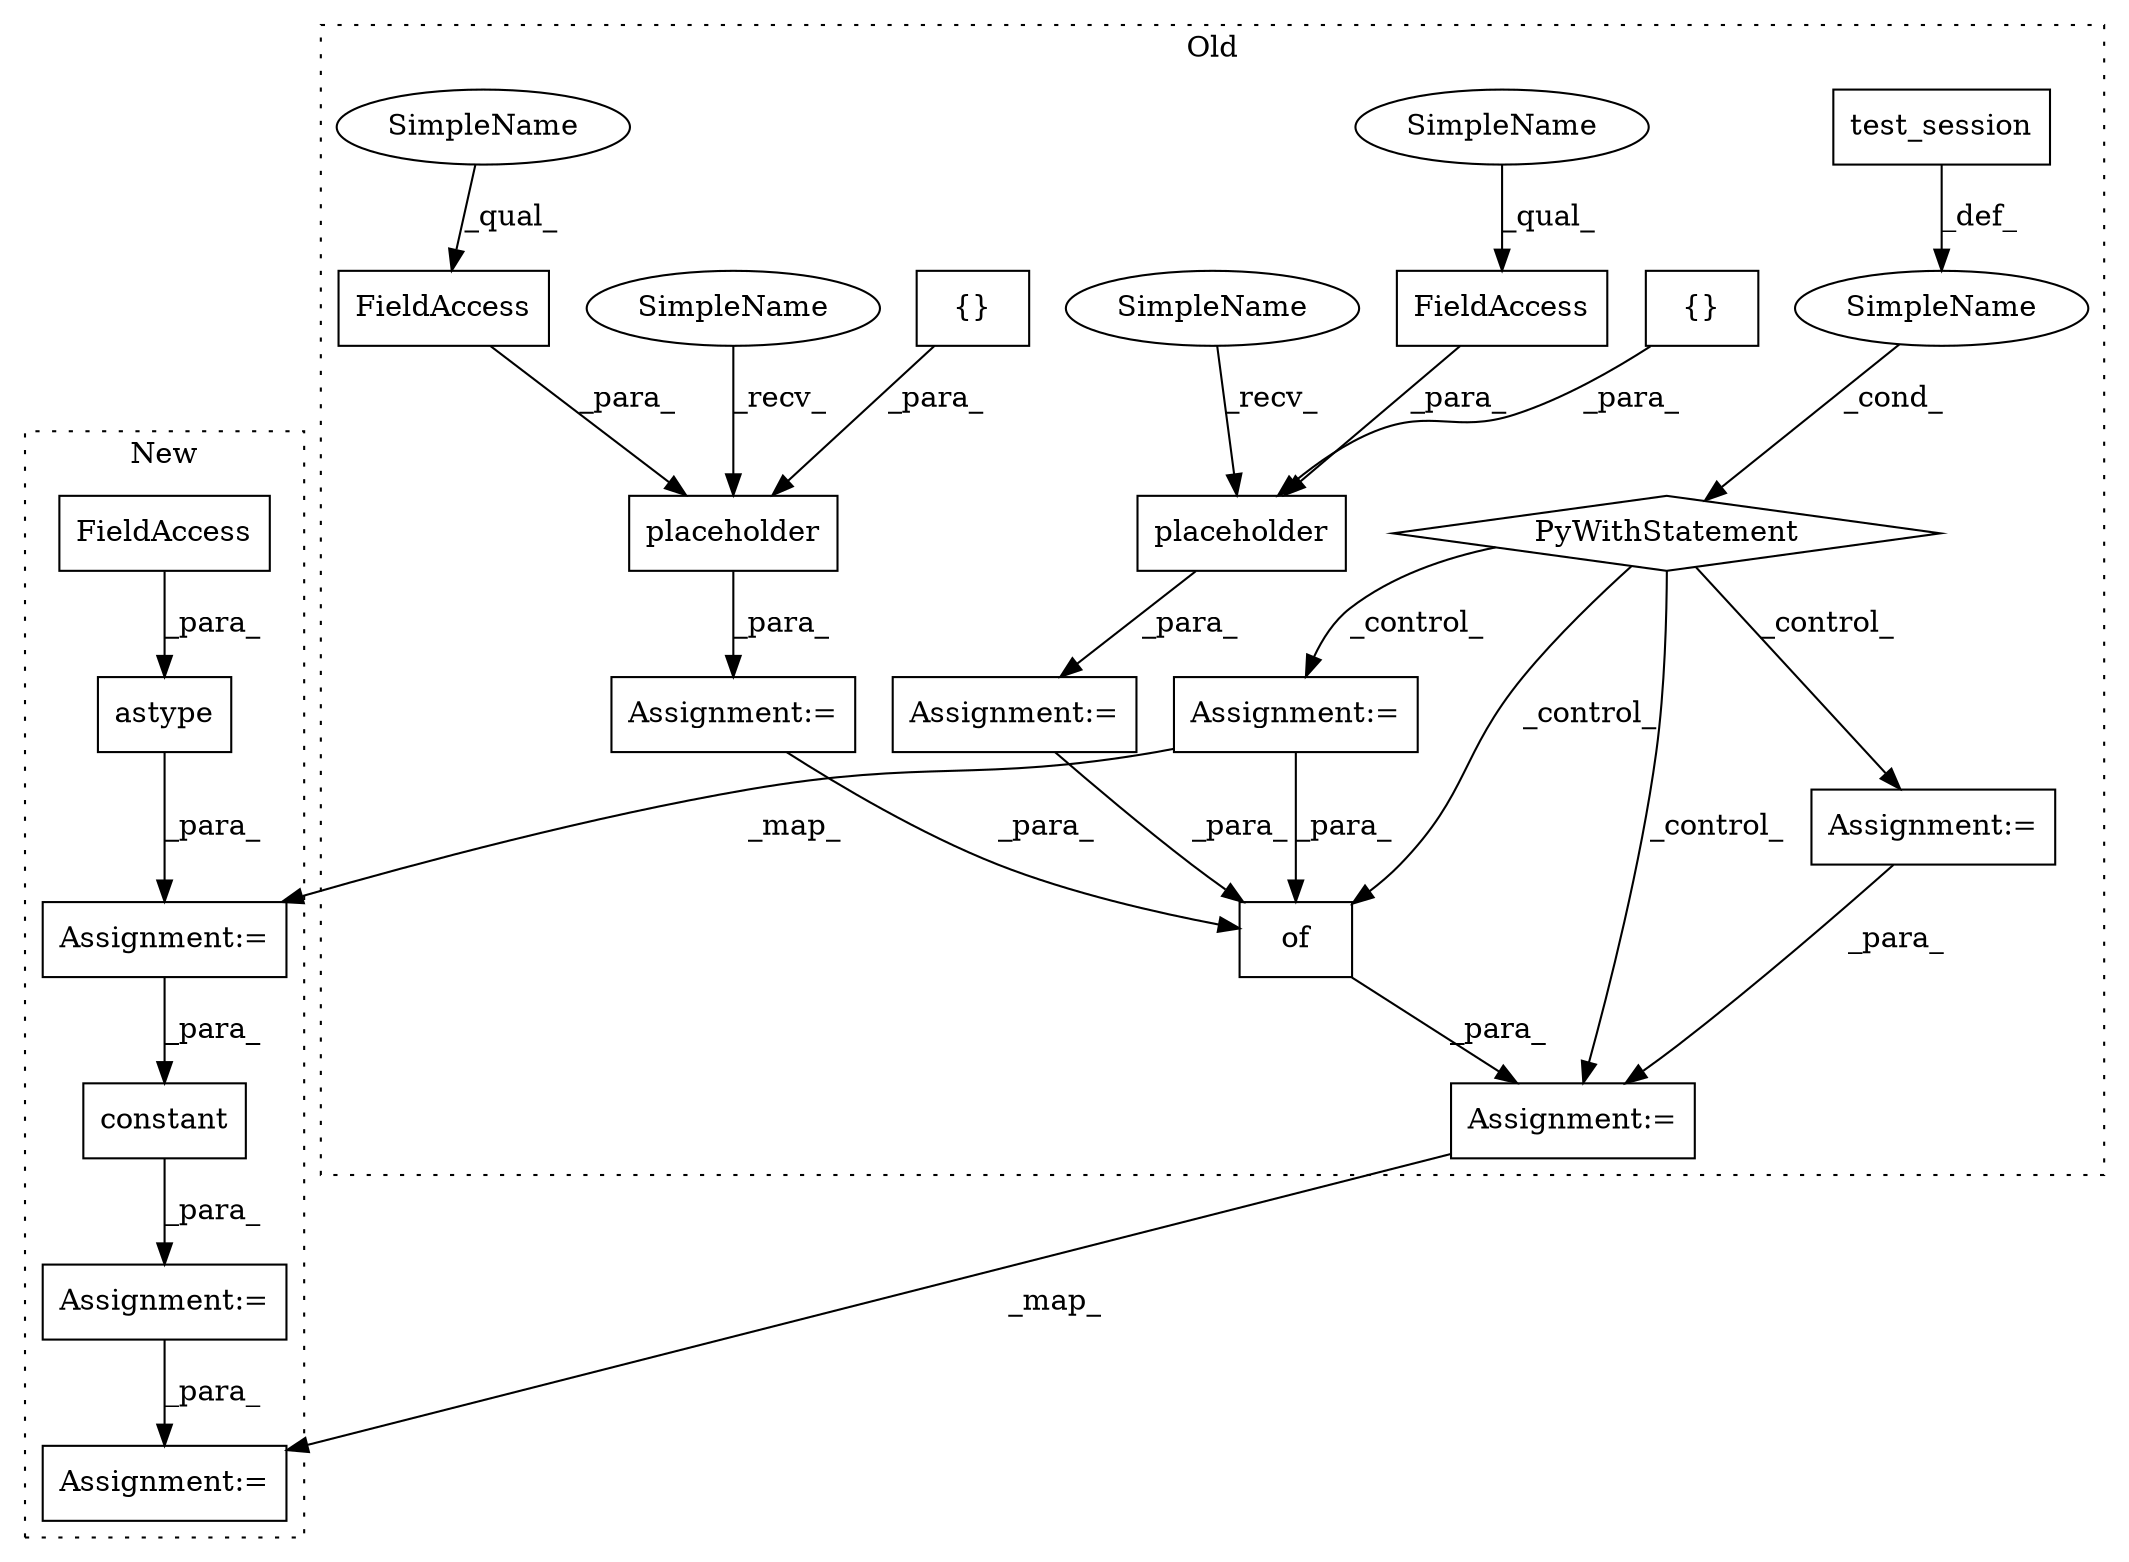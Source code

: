 digraph G {
subgraph cluster0 {
1 [label="PyWithStatement" a="104" s="28857,28886" l="10,2" shape="diamond"];
4 [label="Assignment:=" a="7" s="28900" l="4" shape="box"];
5 [label="SimpleName" a="42" s="" l="" shape="ellipse"];
8 [label="test_session" a="32" s="28872" l="14" shape="box"];
9 [label="of" a="32" s="29309,29341" l="3,1" shape="box"];
10 [label="{}" a="4" s="28800,28804" l="1,1" shape="box"];
11 [label="placeholder" a="32" s="28760,28805" l="12,1" shape="box"];
12 [label="FieldAccess" a="22" s="28772" l="18" shape="box"];
13 [label="Assignment:=" a="7" s="28748" l="1" shape="box"];
14 [label="FieldAccess" a="22" s="28704" l="18" shape="box"];
15 [label="{}" a="4" s="28732,28736" l="1,1" shape="box"];
16 [label="placeholder" a="32" s="28692,28737" l="12,1" shape="box"];
17 [label="Assignment:=" a="7" s="28680" l="1" shape="box"];
18 [label="Assignment:=" a="7" s="29287" l="2" shape="box"];
21 [label="Assignment:=" a="7" s="29068" l="1" shape="box"];
22 [label="SimpleName" a="42" s="28749" l="10" shape="ellipse"];
23 [label="SimpleName" a="42" s="28772" l="10" shape="ellipse"];
24 [label="SimpleName" a="42" s="28704" l="10" shape="ellipse"];
25 [label="SimpleName" a="42" s="28681" l="10" shape="ellipse"];
label = "Old";
style="dotted";
}
subgraph cluster1 {
2 [label="astype" a="32" s="27118,27138" l="7,1" shape="box"];
3 [label="FieldAccess" a="22" s="27125" l="13" shape="box"];
6 [label="Assignment:=" a="7" s="27463" l="1" shape="box"];
7 [label="constant" a="32" s="27475,27491" l="9,1" shape="box"];
19 [label="Assignment:=" a="7" s="27599" l="2" shape="box"];
20 [label="Assignment:=" a="7" s="27152" l="1" shape="box"];
label = "New";
style="dotted";
}
1 -> 4 [label="_control_"];
1 -> 18 [label="_control_"];
1 -> 9 [label="_control_"];
1 -> 21 [label="_control_"];
2 -> 20 [label="_para_"];
3 -> 2 [label="_para_"];
4 -> 18 [label="_para_"];
5 -> 1 [label="_cond_"];
6 -> 19 [label="_para_"];
7 -> 6 [label="_para_"];
8 -> 5 [label="_def_"];
9 -> 18 [label="_para_"];
10 -> 11 [label="_para_"];
11 -> 13 [label="_para_"];
12 -> 11 [label="_para_"];
13 -> 9 [label="_para_"];
14 -> 16 [label="_para_"];
15 -> 16 [label="_para_"];
16 -> 17 [label="_para_"];
17 -> 9 [label="_para_"];
18 -> 19 [label="_map_"];
20 -> 7 [label="_para_"];
21 -> 20 [label="_map_"];
21 -> 9 [label="_para_"];
22 -> 11 [label="_recv_"];
23 -> 12 [label="_qual_"];
24 -> 14 [label="_qual_"];
25 -> 16 [label="_recv_"];
}